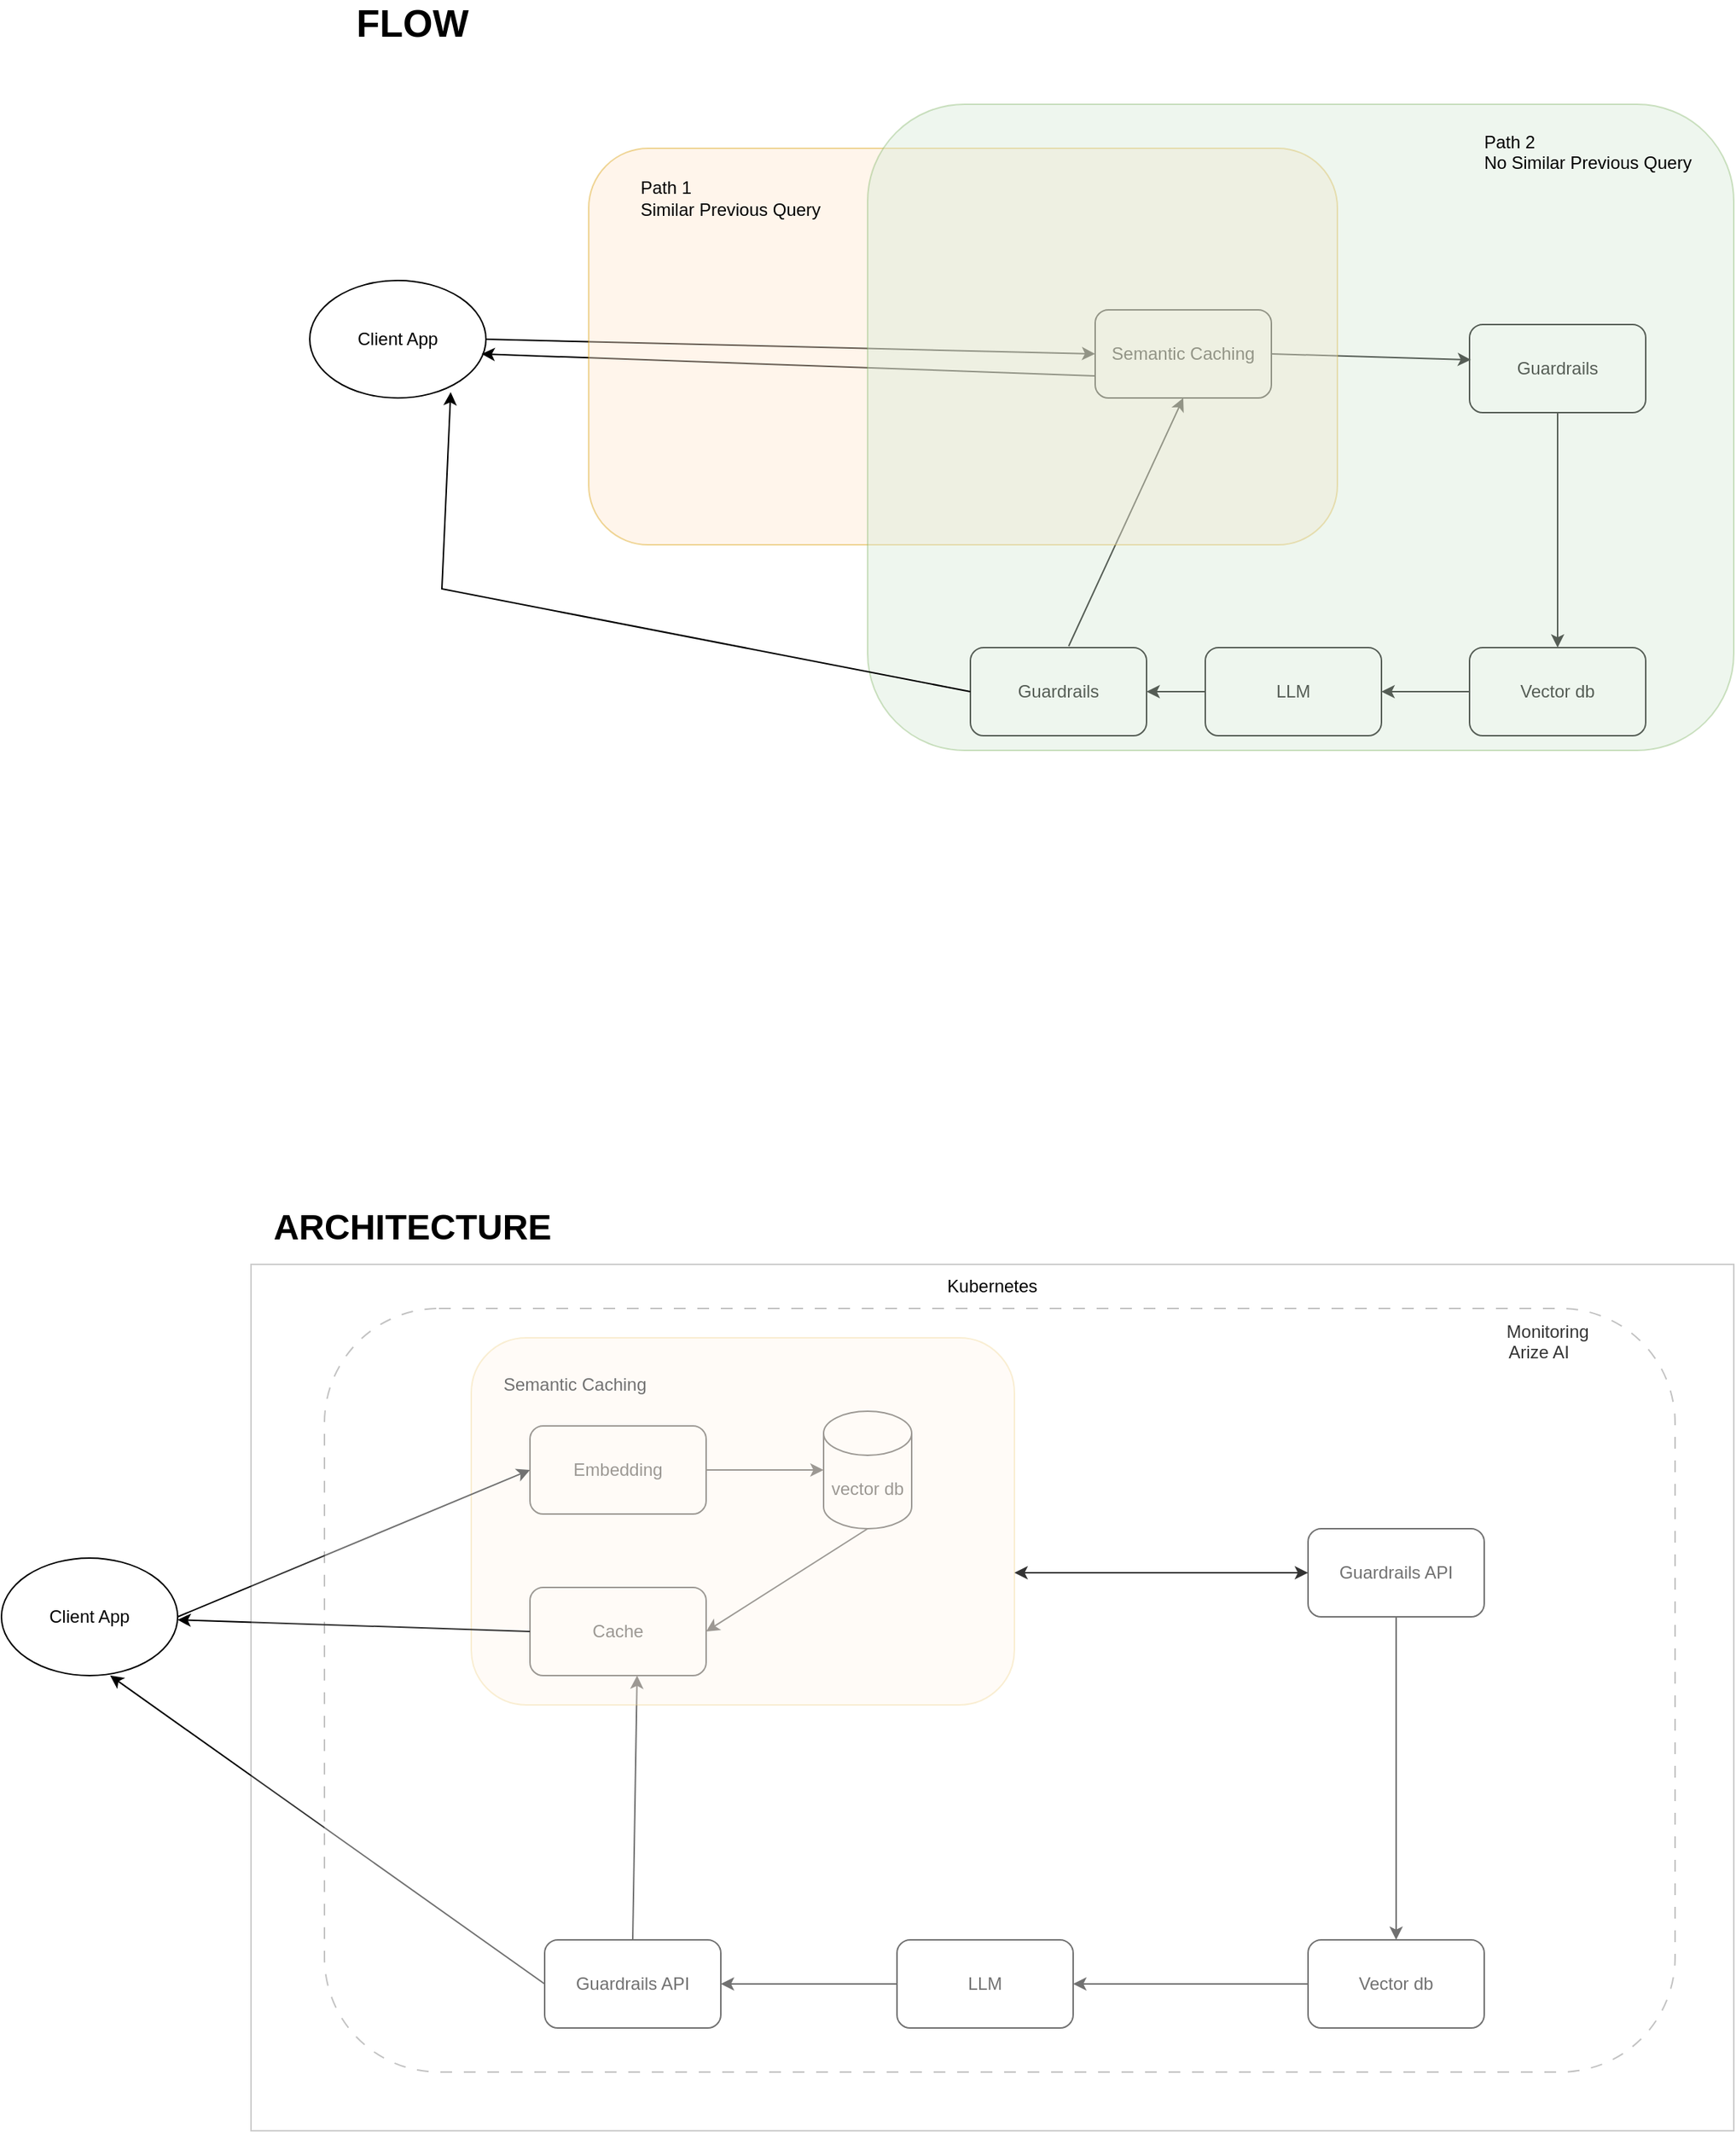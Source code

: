<mxfile version="27.1.6">
  <diagram name="Page-1" id="VQW3C3dAG_MisyVDVon4">
    <mxGraphModel dx="2151" dy="1900" grid="1" gridSize="10" guides="1" tooltips="1" connect="1" arrows="1" fold="1" page="1" pageScale="1" pageWidth="850" pageHeight="1100" math="0" shadow="0">
      <root>
        <mxCell id="0" />
        <mxCell id="1" parent="0" />
        <mxCell id="gxDymS6V2NowUmt3RKpU-1" value="Semantic Caching" style="rounded=1;whiteSpace=wrap;html=1;" vertex="1" parent="1">
          <mxGeometry x="365" y="140" width="120" height="60" as="geometry" />
        </mxCell>
        <mxCell id="gxDymS6V2NowUmt3RKpU-2" value="Guardrails" style="rounded=1;whiteSpace=wrap;html=1;" vertex="1" parent="1">
          <mxGeometry x="620" y="150" width="120" height="60" as="geometry" />
        </mxCell>
        <mxCell id="gxDymS6V2NowUmt3RKpU-3" value="Vector db" style="rounded=1;whiteSpace=wrap;html=1;" vertex="1" parent="1">
          <mxGeometry x="620" y="370" width="120" height="60" as="geometry" />
        </mxCell>
        <mxCell id="gxDymS6V2NowUmt3RKpU-4" value="LLM" style="rounded=1;whiteSpace=wrap;html=1;" vertex="1" parent="1">
          <mxGeometry x="440" y="370" width="120" height="60" as="geometry" />
        </mxCell>
        <mxCell id="gxDymS6V2NowUmt3RKpU-6" value="Guardrails" style="rounded=1;whiteSpace=wrap;html=1;" vertex="1" parent="1">
          <mxGeometry x="280" y="370" width="120" height="60" as="geometry" />
        </mxCell>
        <mxCell id="gxDymS6V2NowUmt3RKpU-7" value="Client App" style="ellipse;whiteSpace=wrap;html=1;" vertex="1" parent="1">
          <mxGeometry x="-170" y="120" width="120" height="80" as="geometry" />
        </mxCell>
        <mxCell id="gxDymS6V2NowUmt3RKpU-8" value="" style="endArrow=classic;html=1;rounded=0;exitX=1;exitY=0.5;exitDx=0;exitDy=0;entryX=0;entryY=0.5;entryDx=0;entryDy=0;" edge="1" parent="1" source="gxDymS6V2NowUmt3RKpU-7" target="gxDymS6V2NowUmt3RKpU-1">
          <mxGeometry width="50" height="50" relative="1" as="geometry">
            <mxPoint x="400" y="440" as="sourcePoint" />
            <mxPoint x="450" y="390" as="targetPoint" />
          </mxGeometry>
        </mxCell>
        <mxCell id="gxDymS6V2NowUmt3RKpU-9" value="" style="endArrow=classic;html=1;rounded=0;exitX=0;exitY=0.75;exitDx=0;exitDy=0;entryX=0.975;entryY=0.625;entryDx=0;entryDy=0;entryPerimeter=0;" edge="1" parent="1" source="gxDymS6V2NowUmt3RKpU-1" target="gxDymS6V2NowUmt3RKpU-7">
          <mxGeometry width="50" height="50" relative="1" as="geometry">
            <mxPoint x="400" y="440" as="sourcePoint" />
            <mxPoint x="450" y="390" as="targetPoint" />
          </mxGeometry>
        </mxCell>
        <mxCell id="gxDymS6V2NowUmt3RKpU-10" value="" style="endArrow=classic;html=1;rounded=0;exitX=1;exitY=0.5;exitDx=0;exitDy=0;entryX=0.008;entryY=0.4;entryDx=0;entryDy=0;entryPerimeter=0;" edge="1" parent="1" source="gxDymS6V2NowUmt3RKpU-1" target="gxDymS6V2NowUmt3RKpU-2">
          <mxGeometry width="50" height="50" relative="1" as="geometry">
            <mxPoint x="400" y="440" as="sourcePoint" />
            <mxPoint x="450" y="390" as="targetPoint" />
          </mxGeometry>
        </mxCell>
        <mxCell id="gxDymS6V2NowUmt3RKpU-11" value="" style="endArrow=classic;html=1;rounded=0;exitX=0.5;exitY=1;exitDx=0;exitDy=0;entryX=0.5;entryY=0;entryDx=0;entryDy=0;" edge="1" parent="1" source="gxDymS6V2NowUmt3RKpU-2" target="gxDymS6V2NowUmt3RKpU-3">
          <mxGeometry width="50" height="50" relative="1" as="geometry">
            <mxPoint x="400" y="440" as="sourcePoint" />
            <mxPoint x="680" y="350" as="targetPoint" />
          </mxGeometry>
        </mxCell>
        <mxCell id="gxDymS6V2NowUmt3RKpU-13" value="" style="endArrow=classic;html=1;rounded=0;exitX=0;exitY=0.5;exitDx=0;exitDy=0;entryX=1;entryY=0.5;entryDx=0;entryDy=0;" edge="1" parent="1" source="gxDymS6V2NowUmt3RKpU-3" target="gxDymS6V2NowUmt3RKpU-4">
          <mxGeometry width="50" height="50" relative="1" as="geometry">
            <mxPoint x="400" y="440" as="sourcePoint" />
            <mxPoint x="570" y="420" as="targetPoint" />
          </mxGeometry>
        </mxCell>
        <mxCell id="gxDymS6V2NowUmt3RKpU-15" value="" style="endArrow=classic;html=1;rounded=0;entryX=1;entryY=0.5;entryDx=0;entryDy=0;exitX=0;exitY=0.5;exitDx=0;exitDy=0;" edge="1" parent="1" source="gxDymS6V2NowUmt3RKpU-4" target="gxDymS6V2NowUmt3RKpU-6">
          <mxGeometry width="50" height="50" relative="1" as="geometry">
            <mxPoint x="400" y="440" as="sourcePoint" />
            <mxPoint x="450" y="390" as="targetPoint" />
          </mxGeometry>
        </mxCell>
        <mxCell id="gxDymS6V2NowUmt3RKpU-16" value="" style="endArrow=classic;html=1;rounded=0;exitX=0.558;exitY=-0.017;exitDx=0;exitDy=0;entryX=0.5;entryY=1;entryDx=0;entryDy=0;exitPerimeter=0;" edge="1" parent="1" source="gxDymS6V2NowUmt3RKpU-6" target="gxDymS6V2NowUmt3RKpU-1">
          <mxGeometry width="50" height="50" relative="1" as="geometry">
            <mxPoint x="400" y="440" as="sourcePoint" />
            <mxPoint x="450" y="390" as="targetPoint" />
          </mxGeometry>
        </mxCell>
        <mxCell id="gxDymS6V2NowUmt3RKpU-20" value="&lt;div align=&quot;left&quot;&gt;&amp;nbsp; &amp;nbsp; &amp;nbsp; &amp;nbsp; &amp;nbsp;&amp;nbsp;&lt;/div&gt;&lt;div align=&quot;left&quot;&gt;&lt;br&gt;&lt;/div&gt;&lt;div align=&quot;left&quot;&gt;&amp;nbsp; &amp;nbsp; &amp;nbsp; &amp;nbsp; &amp;nbsp; Path 1&lt;/div&gt;&lt;div align=&quot;left&quot;&gt;&amp;nbsp; &amp;nbsp; &amp;nbsp; &amp;nbsp; &amp;nbsp; Similar Previous Query&lt;/div&gt;&lt;div&gt;&lt;br&gt;&lt;/div&gt;&lt;div&gt;&lt;br&gt;&lt;/div&gt;&lt;div&gt;&lt;br&gt;&lt;/div&gt;&lt;div&gt;&lt;br&gt;&lt;/div&gt;&lt;div&gt;&lt;br&gt;&lt;/div&gt;&lt;div&gt;&lt;br&gt;&lt;/div&gt;&lt;div&gt;&lt;br&gt;&lt;/div&gt;&lt;div&gt;&lt;br&gt;&lt;/div&gt;&lt;div&gt;&lt;br&gt;&lt;/div&gt;&lt;div&gt;&lt;br&gt;&lt;/div&gt;&lt;div&gt;&lt;br&gt;&lt;/div&gt;&lt;div&gt;&lt;br&gt;&lt;/div&gt;&lt;div&gt;&lt;br&gt;&lt;/div&gt;&lt;div&gt;&lt;br&gt;&lt;/div&gt;&lt;div&gt;&lt;br&gt;&lt;/div&gt;&lt;div&gt;&lt;br&gt;&lt;/div&gt;" style="rounded=1;whiteSpace=wrap;html=1;align=left;opacity=40;fillColor=#ffe6cc;strokeColor=#d79b00;" vertex="1" parent="1">
          <mxGeometry x="20" y="30" width="510" height="270" as="geometry" />
        </mxCell>
        <mxCell id="gxDymS6V2NowUmt3RKpU-21" value="&lt;div&gt;&amp;nbsp; &amp;nbsp; &amp;nbsp; &amp;nbsp; &amp;nbsp;&amp;nbsp;&lt;/div&gt;&lt;div&gt;&lt;br&gt;&lt;/div&gt;&lt;div&gt;&amp;nbsp; &amp;nbsp; &amp;nbsp; &amp;nbsp;Path 2&amp;nbsp; &amp;nbsp; &amp;nbsp; &amp;nbsp; &amp;nbsp; &amp;nbsp; &amp;nbsp; &amp;nbsp; &amp;nbsp; &amp;nbsp; &amp;nbsp; &amp;nbsp; &amp;nbsp; &amp;nbsp; &amp;nbsp; &amp;nbsp; &amp;nbsp; &amp;nbsp; &amp;nbsp; &amp;nbsp;&amp;nbsp;&lt;/div&gt;&lt;div&gt;&amp;nbsp; &amp;nbsp; &amp;nbsp; No Similar Previous Query&amp;nbsp; &amp;nbsp; &amp;nbsp; &amp;nbsp;&amp;nbsp;&lt;/div&gt;&lt;div&gt;&lt;br&gt;&lt;/div&gt;&lt;div&gt;&lt;br&gt;&lt;/div&gt;&lt;div&gt;&lt;br&gt;&lt;/div&gt;&lt;div&gt;&lt;br&gt;&lt;/div&gt;&lt;div&gt;&lt;br&gt;&lt;/div&gt;&lt;div&gt;&lt;br&gt;&lt;/div&gt;&lt;div&gt;&lt;br&gt;&lt;/div&gt;&lt;div&gt;&lt;br&gt;&lt;/div&gt;&lt;div&gt;&lt;br&gt;&lt;/div&gt;&lt;div&gt;&lt;br&gt;&lt;/div&gt;&lt;div&gt;&lt;br&gt;&lt;/div&gt;&lt;div&gt;&amp;nbsp;&amp;nbsp;&lt;/div&gt;&lt;div&gt;&lt;br&gt;&lt;/div&gt;&lt;div&gt;&lt;br&gt;&lt;/div&gt;&lt;div&gt;&lt;br&gt;&lt;/div&gt;&lt;div&gt;&lt;br&gt;&lt;/div&gt;&lt;div&gt;&lt;br&gt;&lt;/div&gt;&lt;div&gt;&lt;br&gt;&lt;/div&gt;&lt;div&gt;&lt;br&gt;&lt;/div&gt;&lt;div&gt;&lt;br&gt;&lt;/div&gt;&lt;div&gt;&lt;br&gt;&lt;/div&gt;&lt;div&gt;&lt;br&gt;&lt;/div&gt;&lt;div&gt;&lt;br&gt;&lt;/div&gt;&lt;div&gt;&lt;br&gt;&lt;/div&gt;&lt;div&gt;&lt;br&gt;&lt;/div&gt;&lt;div&gt;&lt;br&gt;&lt;/div&gt;&lt;div&gt;&lt;br&gt;&lt;/div&gt;&lt;div&gt;&lt;br&gt;&lt;/div&gt;" style="rounded=1;whiteSpace=wrap;html=1;align=right;opacity=40;fillColor=#d5e8d4;strokeColor=#82b366;" vertex="1" parent="1">
          <mxGeometry x="210" width="590" height="440" as="geometry" />
        </mxCell>
        <mxCell id="gxDymS6V2NowUmt3RKpU-22" value="&lt;b&gt;&lt;font style=&quot;font-size: 26px;&quot;&gt;FLOW&lt;/font&gt;&lt;/b&gt;" style="text;html=1;align=center;verticalAlign=middle;whiteSpace=wrap;rounded=0;" vertex="1" parent="1">
          <mxGeometry x="-130" y="-70" width="60" height="30" as="geometry" />
        </mxCell>
        <mxCell id="gxDymS6V2NowUmt3RKpU-23" value="&lt;b&gt;&lt;font style=&quot;font-size: 24px;&quot;&gt;ARCHITECTURE&lt;/font&gt;&lt;/b&gt;" style="text;html=1;align=center;verticalAlign=middle;whiteSpace=wrap;rounded=0;" vertex="1" parent="1">
          <mxGeometry x="-130" y="750" width="60" height="30" as="geometry" />
        </mxCell>
        <mxCell id="gxDymS6V2NowUmt3RKpU-24" value="Embedding" style="rounded=1;whiteSpace=wrap;html=1;" vertex="1" parent="1">
          <mxGeometry x="-20" y="900" width="120" height="60" as="geometry" />
        </mxCell>
        <mxCell id="gxDymS6V2NowUmt3RKpU-25" value="vector db" style="shape=cylinder3;whiteSpace=wrap;html=1;boundedLbl=1;backgroundOutline=1;size=15;" vertex="1" parent="1">
          <mxGeometry x="180" y="890" width="60" height="80" as="geometry" />
        </mxCell>
        <mxCell id="gxDymS6V2NowUmt3RKpU-26" value="Cache" style="rounded=1;whiteSpace=wrap;html=1;" vertex="1" parent="1">
          <mxGeometry x="-20" y="1010" width="120" height="60" as="geometry" />
        </mxCell>
        <mxCell id="gxDymS6V2NowUmt3RKpU-27" value="" style="endArrow=classic;html=1;rounded=0;exitX=1;exitY=0.5;exitDx=0;exitDy=0;entryX=0;entryY=0.5;entryDx=0;entryDy=0;entryPerimeter=0;" edge="1" parent="1" source="gxDymS6V2NowUmt3RKpU-24" target="gxDymS6V2NowUmt3RKpU-25">
          <mxGeometry width="50" height="50" relative="1" as="geometry">
            <mxPoint x="170" y="870" as="sourcePoint" />
            <mxPoint x="250" y="870" as="targetPoint" />
          </mxGeometry>
        </mxCell>
        <mxCell id="gxDymS6V2NowUmt3RKpU-28" value="" style="endArrow=classic;html=1;rounded=0;exitX=0.5;exitY=1;exitDx=0;exitDy=0;exitPerimeter=0;entryX=1;entryY=0.5;entryDx=0;entryDy=0;" edge="1" parent="1" source="gxDymS6V2NowUmt3RKpU-25" target="gxDymS6V2NowUmt3RKpU-26">
          <mxGeometry width="50" height="50" relative="1" as="geometry">
            <mxPoint x="210" y="1010" as="sourcePoint" />
            <mxPoint x="450" y="1110" as="targetPoint" />
          </mxGeometry>
        </mxCell>
        <mxCell id="gxDymS6V2NowUmt3RKpU-29" value="Guardrails API" style="rounded=1;whiteSpace=wrap;html=1;" vertex="1" parent="1">
          <mxGeometry x="510" y="970" width="120" height="60" as="geometry" />
        </mxCell>
        <mxCell id="gxDymS6V2NowUmt3RKpU-30" value="Vector db" style="rounded=1;whiteSpace=wrap;html=1;" vertex="1" parent="1">
          <mxGeometry x="510" y="1250" width="120" height="60" as="geometry" />
        </mxCell>
        <mxCell id="gxDymS6V2NowUmt3RKpU-31" value="LLM" style="rounded=1;whiteSpace=wrap;html=1;" vertex="1" parent="1">
          <mxGeometry x="230" y="1250" width="120" height="60" as="geometry" />
        </mxCell>
        <mxCell id="gxDymS6V2NowUmt3RKpU-32" value="Guardrails API" style="rounded=1;whiteSpace=wrap;html=1;" vertex="1" parent="1">
          <mxGeometry x="-10" y="1250" width="120" height="60" as="geometry" />
        </mxCell>
        <mxCell id="gxDymS6V2NowUmt3RKpU-34" value="" style="endArrow=classic;html=1;rounded=0;exitX=0.5;exitY=0;exitDx=0;exitDy=0;entryX=0.608;entryY=1;entryDx=0;entryDy=0;entryPerimeter=0;" edge="1" parent="1" source="gxDymS6V2NowUmt3RKpU-32" target="gxDymS6V2NowUmt3RKpU-26">
          <mxGeometry width="50" height="50" relative="1" as="geometry">
            <mxPoint x="400" y="1100" as="sourcePoint" />
            <mxPoint x="450" y="1050" as="targetPoint" />
          </mxGeometry>
        </mxCell>
        <mxCell id="gxDymS6V2NowUmt3RKpU-35" value="" style="endArrow=classic;html=1;rounded=0;exitX=0.5;exitY=1;exitDx=0;exitDy=0;entryX=0.5;entryY=0;entryDx=0;entryDy=0;" edge="1" parent="1" source="gxDymS6V2NowUmt3RKpU-29" target="gxDymS6V2NowUmt3RKpU-30">
          <mxGeometry width="50" height="50" relative="1" as="geometry">
            <mxPoint x="400" y="1100" as="sourcePoint" />
            <mxPoint x="450" y="1050" as="targetPoint" />
          </mxGeometry>
        </mxCell>
        <mxCell id="gxDymS6V2NowUmt3RKpU-36" value="" style="endArrow=classic;html=1;rounded=0;exitX=0;exitY=0.5;exitDx=0;exitDy=0;entryX=1;entryY=0.5;entryDx=0;entryDy=0;" edge="1" parent="1" source="gxDymS6V2NowUmt3RKpU-30" target="gxDymS6V2NowUmt3RKpU-31">
          <mxGeometry width="50" height="50" relative="1" as="geometry">
            <mxPoint x="400" y="1100" as="sourcePoint" />
            <mxPoint x="450" y="1050" as="targetPoint" />
          </mxGeometry>
        </mxCell>
        <mxCell id="gxDymS6V2NowUmt3RKpU-37" value="" style="endArrow=classic;html=1;rounded=0;exitX=0;exitY=0.5;exitDx=0;exitDy=0;entryX=1;entryY=0.5;entryDx=0;entryDy=0;" edge="1" parent="1" source="gxDymS6V2NowUmt3RKpU-31" target="gxDymS6V2NowUmt3RKpU-32">
          <mxGeometry width="50" height="50" relative="1" as="geometry">
            <mxPoint x="400" y="1100" as="sourcePoint" />
            <mxPoint x="450" y="1050" as="targetPoint" />
          </mxGeometry>
        </mxCell>
        <mxCell id="gxDymS6V2NowUmt3RKpU-38" value="&lt;div align=&quot;left&quot;&gt;&amp;nbsp; &amp;nbsp; &amp;nbsp; Semantic Caching&lt;/div&gt;&lt;div align=&quot;left&quot;&gt;&lt;br&gt;&lt;/div&gt;&lt;div align=&quot;left&quot;&gt;&lt;br&gt;&lt;/div&gt;&lt;div align=&quot;left&quot;&gt;&lt;br&gt;&lt;/div&gt;&lt;div align=&quot;left&quot;&gt;&lt;br&gt;&lt;/div&gt;&lt;div align=&quot;left&quot;&gt;&lt;br&gt;&lt;/div&gt;&lt;div align=&quot;left&quot;&gt;&lt;br&gt;&lt;/div&gt;&lt;div align=&quot;left&quot;&gt;&lt;br&gt;&lt;/div&gt;&lt;div align=&quot;left&quot;&gt;&lt;br&gt;&lt;/div&gt;&lt;div align=&quot;left&quot;&gt;&lt;br&gt;&lt;/div&gt;&lt;div align=&quot;left&quot;&gt;&lt;br&gt;&lt;/div&gt;&lt;div align=&quot;left&quot;&gt;&lt;br&gt;&lt;/div&gt;&lt;div align=&quot;left&quot;&gt;&lt;br&gt;&lt;/div&gt;&lt;div align=&quot;left&quot;&gt;&lt;br&gt;&lt;/div&gt;" style="rounded=1;whiteSpace=wrap;html=1;align=left;opacity=30;fillColor=#ffe6cc;strokeColor=#d79b00;" vertex="1" parent="1">
          <mxGeometry x="-60" y="840" width="370" height="250" as="geometry" />
        </mxCell>
        <mxCell id="gxDymS6V2NowUmt3RKpU-40" value="" style="endArrow=classic;html=1;rounded=0;exitX=0;exitY=0.5;exitDx=0;exitDy=0;entryX=0.8;entryY=0.95;entryDx=0;entryDy=0;entryPerimeter=0;" edge="1" parent="1" source="gxDymS6V2NowUmt3RKpU-6" target="gxDymS6V2NowUmt3RKpU-7">
          <mxGeometry width="50" height="50" relative="1" as="geometry">
            <mxPoint x="400" y="380" as="sourcePoint" />
            <mxPoint x="450" y="330" as="targetPoint" />
            <Array as="points">
              <mxPoint x="-80" y="330" />
            </Array>
          </mxGeometry>
        </mxCell>
        <mxCell id="gxDymS6V2NowUmt3RKpU-41" value="Client App" style="ellipse;whiteSpace=wrap;html=1;" vertex="1" parent="1">
          <mxGeometry x="-380" y="990" width="120" height="80" as="geometry" />
        </mxCell>
        <mxCell id="gxDymS6V2NowUmt3RKpU-42" value="" style="endArrow=classic;html=1;rounded=0;exitX=1;exitY=0.5;exitDx=0;exitDy=0;entryX=0;entryY=0.5;entryDx=0;entryDy=0;" edge="1" parent="1" source="gxDymS6V2NowUmt3RKpU-41" target="gxDymS6V2NowUmt3RKpU-24">
          <mxGeometry width="50" height="50" relative="1" as="geometry">
            <mxPoint x="290" y="890" as="sourcePoint" />
            <mxPoint x="340" y="840" as="targetPoint" />
          </mxGeometry>
        </mxCell>
        <mxCell id="gxDymS6V2NowUmt3RKpU-43" value="" style="endArrow=classic;html=1;rounded=0;exitX=0;exitY=0.5;exitDx=0;exitDy=0;entryX=0.617;entryY=1;entryDx=0;entryDy=0;entryPerimeter=0;" edge="1" parent="1" source="gxDymS6V2NowUmt3RKpU-32" target="gxDymS6V2NowUmt3RKpU-41">
          <mxGeometry width="50" height="50" relative="1" as="geometry">
            <mxPoint x="290" y="1100" as="sourcePoint" />
            <mxPoint x="340" y="1050" as="targetPoint" />
          </mxGeometry>
        </mxCell>
        <mxCell id="gxDymS6V2NowUmt3RKpU-44" value="&lt;div&gt;Monitoring&amp;nbsp; &amp;nbsp; &amp;nbsp; &amp;nbsp; &amp;nbsp; &amp;nbsp; &amp;nbsp; &amp;nbsp; &amp;nbsp;&lt;/div&gt;&lt;div&gt;&amp;nbsp; &amp;nbsp; &amp;nbsp; Arize AI&amp;nbsp; &amp;nbsp; &amp;nbsp; &amp;nbsp; &amp;nbsp; &amp;nbsp; &amp;nbsp; &amp;nbsp; &amp;nbsp; &amp;nbsp; &amp;nbsp;&lt;/div&gt;&lt;div&gt;&lt;br&gt;&lt;/div&gt;&lt;div&gt;&lt;br&gt;&lt;/div&gt;&lt;div&gt;&lt;br&gt;&lt;/div&gt;&lt;div&gt;&lt;br&gt;&lt;/div&gt;&lt;div&gt;&lt;br&gt;&lt;/div&gt;&lt;div&gt;&lt;br&gt;&lt;/div&gt;&lt;div&gt;&lt;br&gt;&lt;/div&gt;&lt;div&gt;&lt;br&gt;&lt;/div&gt;&lt;div&gt;&lt;br&gt;&lt;/div&gt;&lt;div&gt;&lt;br&gt;&lt;/div&gt;&lt;div&gt;&lt;br&gt;&lt;/div&gt;&lt;div&gt;&lt;br&gt;&lt;/div&gt;&lt;div&gt;&lt;br&gt;&lt;/div&gt;&lt;div&gt;&lt;br&gt;&lt;/div&gt;&lt;div&gt;&lt;br&gt;&lt;/div&gt;&lt;div&gt;&lt;br&gt;&lt;/div&gt;&lt;div&gt;&lt;br&gt;&lt;/div&gt;&lt;div&gt;&lt;br&gt;&lt;/div&gt;&lt;div&gt;&lt;br&gt;&lt;/div&gt;&lt;div&gt;&lt;br&gt;&lt;/div&gt;&lt;div&gt;&lt;br&gt;&lt;/div&gt;&lt;div&gt;&lt;br&gt;&lt;/div&gt;&lt;div&gt;&lt;br&gt;&lt;/div&gt;&lt;div&gt;&lt;br&gt;&lt;/div&gt;&lt;div&gt;&lt;br&gt;&lt;/div&gt;&lt;div&gt;&lt;br&gt;&lt;/div&gt;&lt;div&gt;&lt;br&gt;&lt;/div&gt;&lt;div&gt;&lt;br&gt;&lt;/div&gt;&lt;div&gt;&lt;br&gt;&lt;/div&gt;&lt;div&gt;&lt;br&gt;&lt;/div&gt;&lt;div&gt;&lt;br&gt;&lt;/div&gt;&lt;div&gt;&lt;br&gt;&lt;/div&gt;&lt;div&gt;&lt;br&gt;&lt;/div&gt;" style="rounded=1;whiteSpace=wrap;html=1;align=right;opacity=30;dashed=1;dashPattern=8 8;" vertex="1" parent="1">
          <mxGeometry x="-160" y="820" width="920" height="520" as="geometry" />
        </mxCell>
        <mxCell id="gxDymS6V2NowUmt3RKpU-45" value="" style="endArrow=classic;html=1;rounded=0;exitX=0;exitY=0.5;exitDx=0;exitDy=0;" edge="1" parent="1" source="gxDymS6V2NowUmt3RKpU-26" target="gxDymS6V2NowUmt3RKpU-41">
          <mxGeometry width="50" height="50" relative="1" as="geometry">
            <mxPoint x="290" y="1080" as="sourcePoint" />
            <mxPoint x="340" y="1030" as="targetPoint" />
          </mxGeometry>
        </mxCell>
        <mxCell id="gxDymS6V2NowUmt3RKpU-47" value="" style="endArrow=classic;startArrow=classic;html=1;rounded=0;entryX=0;entryY=0.5;entryDx=0;entryDy=0;exitX=1;exitY=0.64;exitDx=0;exitDy=0;exitPerimeter=0;" edge="1" parent="1" source="gxDymS6V2NowUmt3RKpU-38" target="gxDymS6V2NowUmt3RKpU-29">
          <mxGeometry width="50" height="50" relative="1" as="geometry">
            <mxPoint x="290" y="1080" as="sourcePoint" />
            <mxPoint x="340" y="1030" as="targetPoint" />
          </mxGeometry>
        </mxCell>
        <mxCell id="gxDymS6V2NowUmt3RKpU-48" value="&lt;div&gt;Kubernetes&lt;/div&gt;&lt;div&gt;&lt;br&gt;&lt;/div&gt;&lt;div&gt;&lt;br&gt;&lt;/div&gt;&lt;div&gt;&lt;br&gt;&lt;/div&gt;&lt;div&gt;&lt;br&gt;&lt;/div&gt;&lt;div&gt;&lt;br&gt;&lt;/div&gt;&lt;div&gt;&lt;br&gt;&lt;/div&gt;&lt;div&gt;&lt;br&gt;&lt;/div&gt;&lt;div&gt;&lt;br&gt;&lt;/div&gt;&lt;div&gt;&lt;br&gt;&lt;/div&gt;&lt;div&gt;&lt;br&gt;&lt;/div&gt;&lt;div&gt;&lt;br&gt;&lt;/div&gt;&lt;div&gt;&lt;br&gt;&lt;/div&gt;&lt;div&gt;&lt;br&gt;&lt;/div&gt;&lt;div&gt;&lt;br&gt;&lt;/div&gt;&lt;div&gt;&lt;br&gt;&lt;/div&gt;&lt;div&gt;&lt;br&gt;&lt;/div&gt;&lt;div&gt;&lt;br&gt;&lt;/div&gt;&lt;div&gt;&lt;br&gt;&lt;/div&gt;&lt;div&gt;&lt;br&gt;&lt;/div&gt;&lt;div&gt;&lt;br&gt;&lt;/div&gt;&lt;div&gt;&lt;br&gt;&lt;/div&gt;&lt;div&gt;&lt;br&gt;&lt;/div&gt;&lt;div&gt;&lt;br&gt;&lt;/div&gt;&lt;div&gt;&lt;br&gt;&lt;/div&gt;&lt;div&gt;&lt;br&gt;&lt;/div&gt;&lt;div&gt;&lt;br&gt;&lt;/div&gt;&lt;div&gt;&lt;br&gt;&lt;/div&gt;&lt;div&gt;&lt;br&gt;&lt;/div&gt;&lt;div&gt;&lt;br&gt;&lt;/div&gt;&lt;div&gt;&lt;br&gt;&lt;/div&gt;&lt;div&gt;&lt;br&gt;&lt;/div&gt;&lt;div&gt;&lt;br&gt;&lt;/div&gt;&lt;div&gt;&lt;br&gt;&lt;/div&gt;&lt;div&gt;&lt;br&gt;&lt;/div&gt;&lt;div&gt;&lt;br&gt;&lt;/div&gt;&lt;div&gt;&lt;br&gt;&lt;/div&gt;&lt;div&gt;&lt;br&gt;&lt;/div&gt;&lt;div&gt;&lt;br&gt;&lt;/div&gt;&lt;div&gt;&lt;br&gt;&lt;/div&gt;" style="rounded=0;whiteSpace=wrap;html=1;opacity=20;" vertex="1" parent="1">
          <mxGeometry x="-210" y="790" width="1010" height="590" as="geometry" />
        </mxCell>
      </root>
    </mxGraphModel>
  </diagram>
</mxfile>
